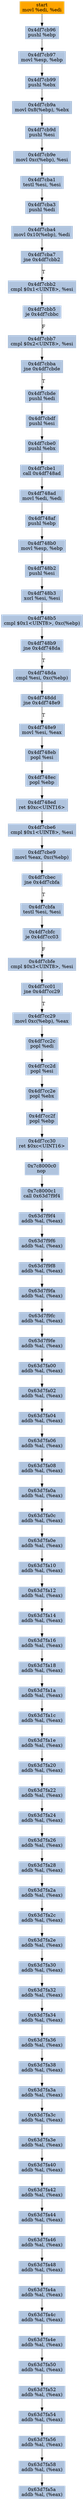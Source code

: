 digraph G {
node[shape=rectangle,style=filled,fillcolor=lightsteelblue,color=lightsteelblue]
bgcolor="transparent"
a0x4df7cb94movl_edi_edi[label="start\nmovl %edi, %edi",color="lightgrey",fillcolor="orange"];
a0x4df7cb96pushl_ebp[label="0x4df7cb96\npushl %ebp"];
a0x4df7cb97movl_esp_ebp[label="0x4df7cb97\nmovl %esp, %ebp"];
a0x4df7cb99pushl_ebx[label="0x4df7cb99\npushl %ebx"];
a0x4df7cb9amovl_0x8ebp__ebx[label="0x4df7cb9a\nmovl 0x8(%ebp), %ebx"];
a0x4df7cb9dpushl_esi[label="0x4df7cb9d\npushl %esi"];
a0x4df7cb9emovl_0xcebp__esi[label="0x4df7cb9e\nmovl 0xc(%ebp), %esi"];
a0x4df7cba1testl_esi_esi[label="0x4df7cba1\ntestl %esi, %esi"];
a0x4df7cba3pushl_edi[label="0x4df7cba3\npushl %edi"];
a0x4df7cba4movl_0x10ebp__edi[label="0x4df7cba4\nmovl 0x10(%ebp), %edi"];
a0x4df7cba7jne_0x4df7cbb2[label="0x4df7cba7\njne 0x4df7cbb2"];
a0x4df7cbb2cmpl_0x1UINT8_esi[label="0x4df7cbb2\ncmpl $0x1<UINT8>, %esi"];
a0x4df7cbb5je_0x4df7cbbc[label="0x4df7cbb5\nje 0x4df7cbbc"];
a0x4df7cbb7cmpl_0x2UINT8_esi[label="0x4df7cbb7\ncmpl $0x2<UINT8>, %esi"];
a0x4df7cbbajne_0x4df7cbde[label="0x4df7cbba\njne 0x4df7cbde"];
a0x4df7cbdepushl_edi[label="0x4df7cbde\npushl %edi"];
a0x4df7cbdfpushl_esi[label="0x4df7cbdf\npushl %esi"];
a0x4df7cbe0pushl_ebx[label="0x4df7cbe0\npushl %ebx"];
a0x4df7cbe1call_0x4df748ad[label="0x4df7cbe1\ncall 0x4df748ad"];
a0x4df748admovl_edi_edi[label="0x4df748ad\nmovl %edi, %edi"];
a0x4df748afpushl_ebp[label="0x4df748af\npushl %ebp"];
a0x4df748b0movl_esp_ebp[label="0x4df748b0\nmovl %esp, %ebp"];
a0x4df748b2pushl_esi[label="0x4df748b2\npushl %esi"];
a0x4df748b3xorl_esi_esi[label="0x4df748b3\nxorl %esi, %esi"];
a0x4df748b5cmpl_0x1UINT8_0xcebp_[label="0x4df748b5\ncmpl $0x1<UINT8>, 0xc(%ebp)"];
a0x4df748b9jne_0x4df748da[label="0x4df748b9\njne 0x4df748da"];
a0x4df748dacmpl_esi_0xcebp_[label="0x4df748da\ncmpl %esi, 0xc(%ebp)"];
a0x4df748ddjne_0x4df748e9[label="0x4df748dd\njne 0x4df748e9"];
a0x4df748e9movl_esi_eax[label="0x4df748e9\nmovl %esi, %eax"];
a0x4df748ebpopl_esi[label="0x4df748eb\npopl %esi"];
a0x4df748ecpopl_ebp[label="0x4df748ec\npopl %ebp"];
a0x4df748edret_0xcUINT16[label="0x4df748ed\nret $0xc<UINT16>"];
a0x4df7cbe6cmpl_0x1UINT8_esi[label="0x4df7cbe6\ncmpl $0x1<UINT8>, %esi"];
a0x4df7cbe9movl_eax_0xcebp_[label="0x4df7cbe9\nmovl %eax, 0xc(%ebp)"];
a0x4df7cbecjne_0x4df7cbfa[label="0x4df7cbec\njne 0x4df7cbfa"];
a0x4df7cbfatestl_esi_esi[label="0x4df7cbfa\ntestl %esi, %esi"];
a0x4df7cbfcje_0x4df7cc03[label="0x4df7cbfc\nje 0x4df7cc03"];
a0x4df7cbfecmpl_0x3UINT8_esi[label="0x4df7cbfe\ncmpl $0x3<UINT8>, %esi"];
a0x4df7cc01jne_0x4df7cc29[label="0x4df7cc01\njne 0x4df7cc29"];
a0x4df7cc29movl_0xcebp__eax[label="0x4df7cc29\nmovl 0xc(%ebp), %eax"];
a0x4df7cc2cpopl_edi[label="0x4df7cc2c\npopl %edi"];
a0x4df7cc2dpopl_esi[label="0x4df7cc2d\npopl %esi"];
a0x4df7cc2epopl_ebx[label="0x4df7cc2e\npopl %ebx"];
a0x4df7cc2fpopl_ebp[label="0x4df7cc2f\npopl %ebp"];
a0x4df7cc30ret_0xcUINT16[label="0x4df7cc30\nret $0xc<UINT16>"];
a0x7c8000c0nop_[label="0x7c8000c0\nnop "];
a0x7c8000c1call_0x63d7f9f4[label="0x7c8000c1\ncall 0x63d7f9f4"];
a0x63d7f9f4addb_al_eax_[label="0x63d7f9f4\naddb %al, (%eax)"];
a0x63d7f9f6addb_al_eax_[label="0x63d7f9f6\naddb %al, (%eax)"];
a0x63d7f9f8addb_al_eax_[label="0x63d7f9f8\naddb %al, (%eax)"];
a0x63d7f9faaddb_al_eax_[label="0x63d7f9fa\naddb %al, (%eax)"];
a0x63d7f9fcaddb_al_eax_[label="0x63d7f9fc\naddb %al, (%eax)"];
a0x63d7f9feaddb_al_eax_[label="0x63d7f9fe\naddb %al, (%eax)"];
a0x63d7fa00addb_al_eax_[label="0x63d7fa00\naddb %al, (%eax)"];
a0x63d7fa02addb_al_eax_[label="0x63d7fa02\naddb %al, (%eax)"];
a0x63d7fa04addb_al_eax_[label="0x63d7fa04\naddb %al, (%eax)"];
a0x63d7fa06addb_al_eax_[label="0x63d7fa06\naddb %al, (%eax)"];
a0x63d7fa08addb_al_eax_[label="0x63d7fa08\naddb %al, (%eax)"];
a0x63d7fa0aaddb_al_eax_[label="0x63d7fa0a\naddb %al, (%eax)"];
a0x63d7fa0caddb_al_eax_[label="0x63d7fa0c\naddb %al, (%eax)"];
a0x63d7fa0eaddb_al_eax_[label="0x63d7fa0e\naddb %al, (%eax)"];
a0x63d7fa10addb_al_eax_[label="0x63d7fa10\naddb %al, (%eax)"];
a0x63d7fa12addb_al_eax_[label="0x63d7fa12\naddb %al, (%eax)"];
a0x63d7fa14addb_al_eax_[label="0x63d7fa14\naddb %al, (%eax)"];
a0x63d7fa16addb_al_eax_[label="0x63d7fa16\naddb %al, (%eax)"];
a0x63d7fa18addb_al_eax_[label="0x63d7fa18\naddb %al, (%eax)"];
a0x63d7fa1aaddb_al_eax_[label="0x63d7fa1a\naddb %al, (%eax)"];
a0x63d7fa1caddb_al_eax_[label="0x63d7fa1c\naddb %al, (%eax)"];
a0x63d7fa1eaddb_al_eax_[label="0x63d7fa1e\naddb %al, (%eax)"];
a0x63d7fa20addb_al_eax_[label="0x63d7fa20\naddb %al, (%eax)"];
a0x63d7fa22addb_al_eax_[label="0x63d7fa22\naddb %al, (%eax)"];
a0x63d7fa24addb_al_eax_[label="0x63d7fa24\naddb %al, (%eax)"];
a0x63d7fa26addb_al_eax_[label="0x63d7fa26\naddb %al, (%eax)"];
a0x63d7fa28addb_al_eax_[label="0x63d7fa28\naddb %al, (%eax)"];
a0x63d7fa2aaddb_al_eax_[label="0x63d7fa2a\naddb %al, (%eax)"];
a0x63d7fa2caddb_al_eax_[label="0x63d7fa2c\naddb %al, (%eax)"];
a0x63d7fa2eaddb_al_eax_[label="0x63d7fa2e\naddb %al, (%eax)"];
a0x63d7fa30addb_al_eax_[label="0x63d7fa30\naddb %al, (%eax)"];
a0x63d7fa32addb_al_eax_[label="0x63d7fa32\naddb %al, (%eax)"];
a0x63d7fa34addb_al_eax_[label="0x63d7fa34\naddb %al, (%eax)"];
a0x63d7fa36addb_al_eax_[label="0x63d7fa36\naddb %al, (%eax)"];
a0x63d7fa38addb_al_eax_[label="0x63d7fa38\naddb %al, (%eax)"];
a0x63d7fa3aaddb_al_eax_[label="0x63d7fa3a\naddb %al, (%eax)"];
a0x63d7fa3caddb_al_eax_[label="0x63d7fa3c\naddb %al, (%eax)"];
a0x63d7fa3eaddb_al_eax_[label="0x63d7fa3e\naddb %al, (%eax)"];
a0x63d7fa40addb_al_eax_[label="0x63d7fa40\naddb %al, (%eax)"];
a0x63d7fa42addb_al_eax_[label="0x63d7fa42\naddb %al, (%eax)"];
a0x63d7fa44addb_al_eax_[label="0x63d7fa44\naddb %al, (%eax)"];
a0x63d7fa46addb_al_eax_[label="0x63d7fa46\naddb %al, (%eax)"];
a0x63d7fa48addb_al_eax_[label="0x63d7fa48\naddb %al, (%eax)"];
a0x63d7fa4aaddb_al_eax_[label="0x63d7fa4a\naddb %al, (%eax)"];
a0x63d7fa4caddb_al_eax_[label="0x63d7fa4c\naddb %al, (%eax)"];
a0x63d7fa4eaddb_al_eax_[label="0x63d7fa4e\naddb %al, (%eax)"];
a0x63d7fa50addb_al_eax_[label="0x63d7fa50\naddb %al, (%eax)"];
a0x63d7fa52addb_al_eax_[label="0x63d7fa52\naddb %al, (%eax)"];
a0x63d7fa54addb_al_eax_[label="0x63d7fa54\naddb %al, (%eax)"];
a0x63d7fa56addb_al_eax_[label="0x63d7fa56\naddb %al, (%eax)"];
a0x63d7fa58addb_al_eax_[label="0x63d7fa58\naddb %al, (%eax)"];
a0x63d7fa5aaddb_al_eax_[label="0x63d7fa5a\naddb %al, (%eax)"];
a0x4df7cb94movl_edi_edi -> a0x4df7cb96pushl_ebp [color="#000000"];
a0x4df7cb96pushl_ebp -> a0x4df7cb97movl_esp_ebp [color="#000000"];
a0x4df7cb97movl_esp_ebp -> a0x4df7cb99pushl_ebx [color="#000000"];
a0x4df7cb99pushl_ebx -> a0x4df7cb9amovl_0x8ebp__ebx [color="#000000"];
a0x4df7cb9amovl_0x8ebp__ebx -> a0x4df7cb9dpushl_esi [color="#000000"];
a0x4df7cb9dpushl_esi -> a0x4df7cb9emovl_0xcebp__esi [color="#000000"];
a0x4df7cb9emovl_0xcebp__esi -> a0x4df7cba1testl_esi_esi [color="#000000"];
a0x4df7cba1testl_esi_esi -> a0x4df7cba3pushl_edi [color="#000000"];
a0x4df7cba3pushl_edi -> a0x4df7cba4movl_0x10ebp__edi [color="#000000"];
a0x4df7cba4movl_0x10ebp__edi -> a0x4df7cba7jne_0x4df7cbb2 [color="#000000"];
a0x4df7cba7jne_0x4df7cbb2 -> a0x4df7cbb2cmpl_0x1UINT8_esi [color="#000000",label="T"];
a0x4df7cbb2cmpl_0x1UINT8_esi -> a0x4df7cbb5je_0x4df7cbbc [color="#000000"];
a0x4df7cbb5je_0x4df7cbbc -> a0x4df7cbb7cmpl_0x2UINT8_esi [color="#000000",label="F"];
a0x4df7cbb7cmpl_0x2UINT8_esi -> a0x4df7cbbajne_0x4df7cbde [color="#000000"];
a0x4df7cbbajne_0x4df7cbde -> a0x4df7cbdepushl_edi [color="#000000",label="T"];
a0x4df7cbdepushl_edi -> a0x4df7cbdfpushl_esi [color="#000000"];
a0x4df7cbdfpushl_esi -> a0x4df7cbe0pushl_ebx [color="#000000"];
a0x4df7cbe0pushl_ebx -> a0x4df7cbe1call_0x4df748ad [color="#000000"];
a0x4df7cbe1call_0x4df748ad -> a0x4df748admovl_edi_edi [color="#000000"];
a0x4df748admovl_edi_edi -> a0x4df748afpushl_ebp [color="#000000"];
a0x4df748afpushl_ebp -> a0x4df748b0movl_esp_ebp [color="#000000"];
a0x4df748b0movl_esp_ebp -> a0x4df748b2pushl_esi [color="#000000"];
a0x4df748b2pushl_esi -> a0x4df748b3xorl_esi_esi [color="#000000"];
a0x4df748b3xorl_esi_esi -> a0x4df748b5cmpl_0x1UINT8_0xcebp_ [color="#000000"];
a0x4df748b5cmpl_0x1UINT8_0xcebp_ -> a0x4df748b9jne_0x4df748da [color="#000000"];
a0x4df748b9jne_0x4df748da -> a0x4df748dacmpl_esi_0xcebp_ [color="#000000",label="T"];
a0x4df748dacmpl_esi_0xcebp_ -> a0x4df748ddjne_0x4df748e9 [color="#000000"];
a0x4df748ddjne_0x4df748e9 -> a0x4df748e9movl_esi_eax [color="#000000",label="T"];
a0x4df748e9movl_esi_eax -> a0x4df748ebpopl_esi [color="#000000"];
a0x4df748ebpopl_esi -> a0x4df748ecpopl_ebp [color="#000000"];
a0x4df748ecpopl_ebp -> a0x4df748edret_0xcUINT16 [color="#000000"];
a0x4df748edret_0xcUINT16 -> a0x4df7cbe6cmpl_0x1UINT8_esi [color="#000000"];
a0x4df7cbe6cmpl_0x1UINT8_esi -> a0x4df7cbe9movl_eax_0xcebp_ [color="#000000"];
a0x4df7cbe9movl_eax_0xcebp_ -> a0x4df7cbecjne_0x4df7cbfa [color="#000000"];
a0x4df7cbecjne_0x4df7cbfa -> a0x4df7cbfatestl_esi_esi [color="#000000",label="T"];
a0x4df7cbfatestl_esi_esi -> a0x4df7cbfcje_0x4df7cc03 [color="#000000"];
a0x4df7cbfcje_0x4df7cc03 -> a0x4df7cbfecmpl_0x3UINT8_esi [color="#000000",label="F"];
a0x4df7cbfecmpl_0x3UINT8_esi -> a0x4df7cc01jne_0x4df7cc29 [color="#000000"];
a0x4df7cc01jne_0x4df7cc29 -> a0x4df7cc29movl_0xcebp__eax [color="#000000",label="T"];
a0x4df7cc29movl_0xcebp__eax -> a0x4df7cc2cpopl_edi [color="#000000"];
a0x4df7cc2cpopl_edi -> a0x4df7cc2dpopl_esi [color="#000000"];
a0x4df7cc2dpopl_esi -> a0x4df7cc2epopl_ebx [color="#000000"];
a0x4df7cc2epopl_ebx -> a0x4df7cc2fpopl_ebp [color="#000000"];
a0x4df7cc2fpopl_ebp -> a0x4df7cc30ret_0xcUINT16 [color="#000000"];
a0x4df7cc30ret_0xcUINT16 -> a0x7c8000c0nop_ [color="#000000"];
a0x7c8000c0nop_ -> a0x7c8000c1call_0x63d7f9f4 [color="#000000"];
a0x7c8000c1call_0x63d7f9f4 -> a0x63d7f9f4addb_al_eax_ [color="#000000"];
a0x63d7f9f4addb_al_eax_ -> a0x63d7f9f6addb_al_eax_ [color="#000000"];
a0x63d7f9f6addb_al_eax_ -> a0x63d7f9f8addb_al_eax_ [color="#000000"];
a0x63d7f9f8addb_al_eax_ -> a0x63d7f9faaddb_al_eax_ [color="#000000"];
a0x63d7f9faaddb_al_eax_ -> a0x63d7f9fcaddb_al_eax_ [color="#000000"];
a0x63d7f9fcaddb_al_eax_ -> a0x63d7f9feaddb_al_eax_ [color="#000000"];
a0x63d7f9feaddb_al_eax_ -> a0x63d7fa00addb_al_eax_ [color="#000000"];
a0x63d7fa00addb_al_eax_ -> a0x63d7fa02addb_al_eax_ [color="#000000"];
a0x63d7fa02addb_al_eax_ -> a0x63d7fa04addb_al_eax_ [color="#000000"];
a0x63d7fa04addb_al_eax_ -> a0x63d7fa06addb_al_eax_ [color="#000000"];
a0x63d7fa06addb_al_eax_ -> a0x63d7fa08addb_al_eax_ [color="#000000"];
a0x63d7fa08addb_al_eax_ -> a0x63d7fa0aaddb_al_eax_ [color="#000000"];
a0x63d7fa0aaddb_al_eax_ -> a0x63d7fa0caddb_al_eax_ [color="#000000"];
a0x63d7fa0caddb_al_eax_ -> a0x63d7fa0eaddb_al_eax_ [color="#000000"];
a0x63d7fa0eaddb_al_eax_ -> a0x63d7fa10addb_al_eax_ [color="#000000"];
a0x63d7fa10addb_al_eax_ -> a0x63d7fa12addb_al_eax_ [color="#000000"];
a0x63d7fa12addb_al_eax_ -> a0x63d7fa14addb_al_eax_ [color="#000000"];
a0x63d7fa14addb_al_eax_ -> a0x63d7fa16addb_al_eax_ [color="#000000"];
a0x63d7fa16addb_al_eax_ -> a0x63d7fa18addb_al_eax_ [color="#000000"];
a0x63d7fa18addb_al_eax_ -> a0x63d7fa1aaddb_al_eax_ [color="#000000"];
a0x63d7fa1aaddb_al_eax_ -> a0x63d7fa1caddb_al_eax_ [color="#000000"];
a0x63d7fa1caddb_al_eax_ -> a0x63d7fa1eaddb_al_eax_ [color="#000000"];
a0x63d7fa1eaddb_al_eax_ -> a0x63d7fa20addb_al_eax_ [color="#000000"];
a0x63d7fa20addb_al_eax_ -> a0x63d7fa22addb_al_eax_ [color="#000000"];
a0x63d7fa22addb_al_eax_ -> a0x63d7fa24addb_al_eax_ [color="#000000"];
a0x63d7fa24addb_al_eax_ -> a0x63d7fa26addb_al_eax_ [color="#000000"];
a0x63d7fa26addb_al_eax_ -> a0x63d7fa28addb_al_eax_ [color="#000000"];
a0x63d7fa28addb_al_eax_ -> a0x63d7fa2aaddb_al_eax_ [color="#000000"];
a0x63d7fa2aaddb_al_eax_ -> a0x63d7fa2caddb_al_eax_ [color="#000000"];
a0x63d7fa2caddb_al_eax_ -> a0x63d7fa2eaddb_al_eax_ [color="#000000"];
a0x63d7fa2eaddb_al_eax_ -> a0x63d7fa30addb_al_eax_ [color="#000000"];
a0x63d7fa30addb_al_eax_ -> a0x63d7fa32addb_al_eax_ [color="#000000"];
a0x63d7fa32addb_al_eax_ -> a0x63d7fa34addb_al_eax_ [color="#000000"];
a0x63d7fa34addb_al_eax_ -> a0x63d7fa36addb_al_eax_ [color="#000000"];
a0x63d7fa36addb_al_eax_ -> a0x63d7fa38addb_al_eax_ [color="#000000"];
a0x63d7fa38addb_al_eax_ -> a0x63d7fa3aaddb_al_eax_ [color="#000000"];
a0x63d7fa3aaddb_al_eax_ -> a0x63d7fa3caddb_al_eax_ [color="#000000"];
a0x63d7fa3caddb_al_eax_ -> a0x63d7fa3eaddb_al_eax_ [color="#000000"];
a0x63d7fa3eaddb_al_eax_ -> a0x63d7fa40addb_al_eax_ [color="#000000"];
a0x63d7fa40addb_al_eax_ -> a0x63d7fa42addb_al_eax_ [color="#000000"];
a0x63d7fa42addb_al_eax_ -> a0x63d7fa44addb_al_eax_ [color="#000000"];
a0x63d7fa44addb_al_eax_ -> a0x63d7fa46addb_al_eax_ [color="#000000"];
a0x63d7fa46addb_al_eax_ -> a0x63d7fa48addb_al_eax_ [color="#000000"];
a0x63d7fa48addb_al_eax_ -> a0x63d7fa4aaddb_al_eax_ [color="#000000"];
a0x63d7fa4aaddb_al_eax_ -> a0x63d7fa4caddb_al_eax_ [color="#000000"];
a0x63d7fa4caddb_al_eax_ -> a0x63d7fa4eaddb_al_eax_ [color="#000000"];
a0x63d7fa4eaddb_al_eax_ -> a0x63d7fa50addb_al_eax_ [color="#000000"];
a0x63d7fa50addb_al_eax_ -> a0x63d7fa52addb_al_eax_ [color="#000000"];
a0x63d7fa52addb_al_eax_ -> a0x63d7fa54addb_al_eax_ [color="#000000"];
a0x63d7fa54addb_al_eax_ -> a0x63d7fa56addb_al_eax_ [color="#000000"];
a0x63d7fa56addb_al_eax_ -> a0x63d7fa58addb_al_eax_ [color="#000000"];
a0x63d7fa58addb_al_eax_ -> a0x63d7fa5aaddb_al_eax_ [color="#000000"];
}
